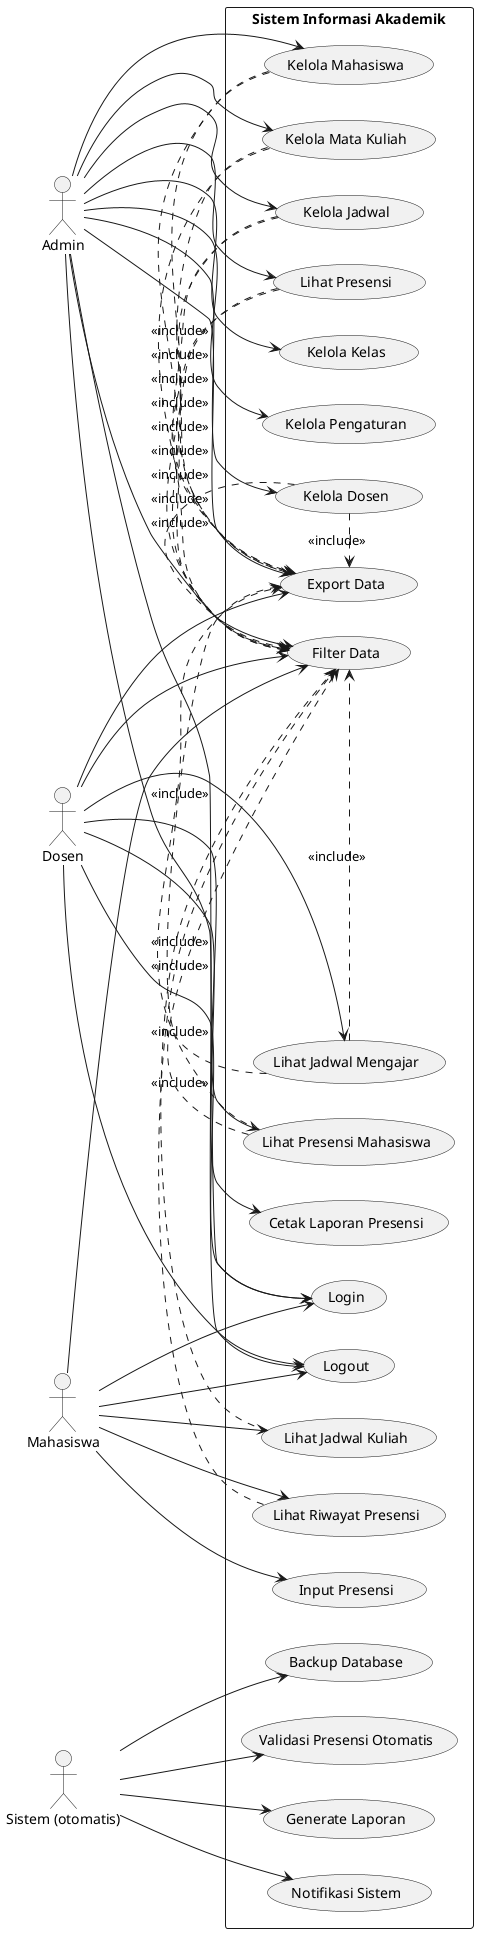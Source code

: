 @startuml
left to right direction

actor Admin
actor Dosen
actor Mahasiswa
actor "Sistem (otomatis)" as Sistem

rectangle "Sistem Informasi Akademik" {
  usecase UC_Login            as "Login"
  usecase UC_Logout           as "Logout"
  usecase UC_KelolaDosen      as "Kelola Dosen"
  usecase UC_KelolaMahasiswa  as "Kelola Mahasiswa"
  usecase UC_KelolaMatakuliah as "Kelola Mata Kuliah"
  usecase UC_KelolaJadwal     as "Kelola Jadwal"
  usecase UC_KelolaKelas      as "Kelola Kelas"
  usecase UC_LihatPresensiAll as "Lihat Presensi"
  usecase UC_KelolaPengaturan as "Kelola Pengaturan"
  usecase UC_FilterData       as "Filter Data"
  usecase UC_ExportData       as "Export Data"

  usecase UC_LihatJadwalMengajar    as "Lihat Jadwal Mengajar"
  usecase UC_LihatPresensiMahasiswa as "Lihat Presensi Mahasiswa"
  usecase UC_CetakLaporan           as "Cetak Laporan Presensi"

  usecase UC_LihatJadwalKuliah     as "Lihat Jadwal Kuliah"
  usecase UC_InputPresensi         as "Input Presensi"
  usecase UC_LihatRiwayatPresensi  as "Lihat Riwayat Presensi"

  usecase UC_BackupDB              as "Backup Database"
  usecase UC_ValidasiPresensi      as "Validasi Presensi Otomatis"
  usecase UC_GenerateLaporan       as "Generate Laporan"
  usecase UC_Notifikasi            as "Notifikasi Sistem"
}

Admin --> UC_Login
Admin --> UC_Logout
Admin --> UC_KelolaDosen
Admin --> UC_KelolaMahasiswa
Admin --> UC_KelolaMatakuliah
Admin --> UC_KelolaJadwal
Admin --> UC_KelolaKelas
Admin --> UC_LihatPresensiAll
Admin --> UC_KelolaPengaturan
Admin --> UC_FilterData
Admin --> UC_ExportData

Dosen --> UC_Login
Dosen --> UC_Logout
Dosen --> UC_LihatJadwalMengajar
Dosen --> UC_LihatPresensiMahasiswa
Dosen --> UC_CetakLaporan
Dosen --> UC_FilterData
Dosen --> UC_ExportData

Mahasiswa --> UC_Login
Mahasiswa --> UC_Logout
Mahasiswa --> UC_LihatJadwalKuliah
Mahasiswa --> UC_InputPresensi
Mahasiswa --> UC_LihatRiwayatPresensi
Mahasiswa --> UC_FilterData

Sistem --> UC_BackupDB
Sistem --> UC_ValidasiPresensi
Sistem --> UC_GenerateLaporan
Sistem --> UC_Notifikasi

UC_KelolaDosen       .> UC_FilterData : <<include>>
UC_KelolaDosen       .> UC_ExportData : <<include>>
UC_KelolaMahasiswa   .> UC_FilterData : <<include>>
UC_KelolaMahasiswa   .> UC_ExportData : <<include>>
UC_KelolaMatakuliah  .> UC_FilterData : <<include>>
UC_KelolaMatakuliah  .> UC_ExportData : <<include>>
UC_KelolaJadwal      .> UC_FilterData : <<include>>
UC_KelolaJadwal      .> UC_ExportData : <<include>>
UC_LihatPresensiAll  .> UC_FilterData : <<include>>
UC_LihatPresensiAll  .> UC_ExportData : <<include>>

UC_LihatJadwalMengajar    .> UC_FilterData : <<include>>
UC_LihatJadwalMengajar    .> UC_ExportData : <<include>>
UC_LihatPresensiMahasiswa .> UC_FilterData : <<include>>
UC_LihatPresensiMahasiswa .> UC_ExportData : <<include>>

UC_LihatJadwalKuliah      .> UC_FilterData : <<include>>
UC_LihatRiwayatPresensi   .> UC_FilterData : <<include>>
@enduml
